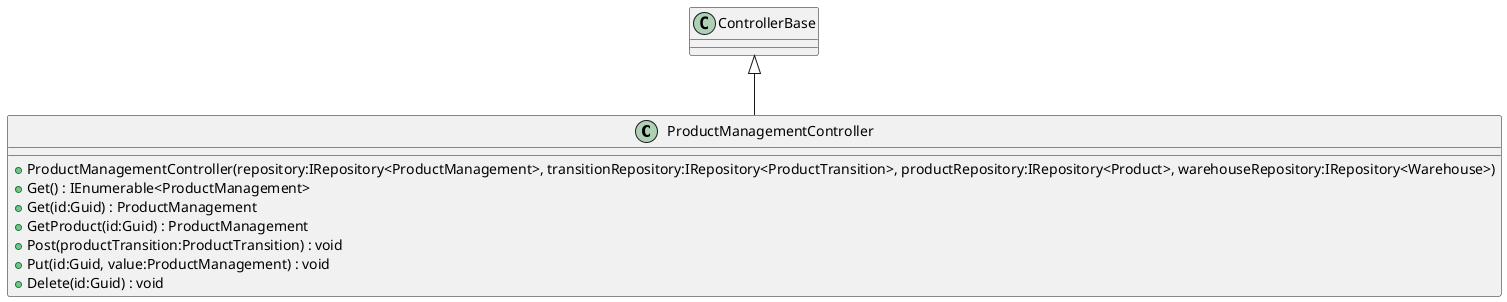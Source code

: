 @startuml
class ProductManagementController {
    + ProductManagementController(repository:IRepository<ProductManagement>, transitionRepository:IRepository<ProductTransition>, productRepository:IRepository<Product>, warehouseRepository:IRepository<Warehouse>)
    + Get() : IEnumerable<ProductManagement>
    + Get(id:Guid) : ProductManagement
    + GetProduct(id:Guid) : ProductManagement
    + Post(productTransition:ProductTransition) : void
    + Put(id:Guid, value:ProductManagement) : void
    + Delete(id:Guid) : void
}
ControllerBase <|-- ProductManagementController
@enduml
